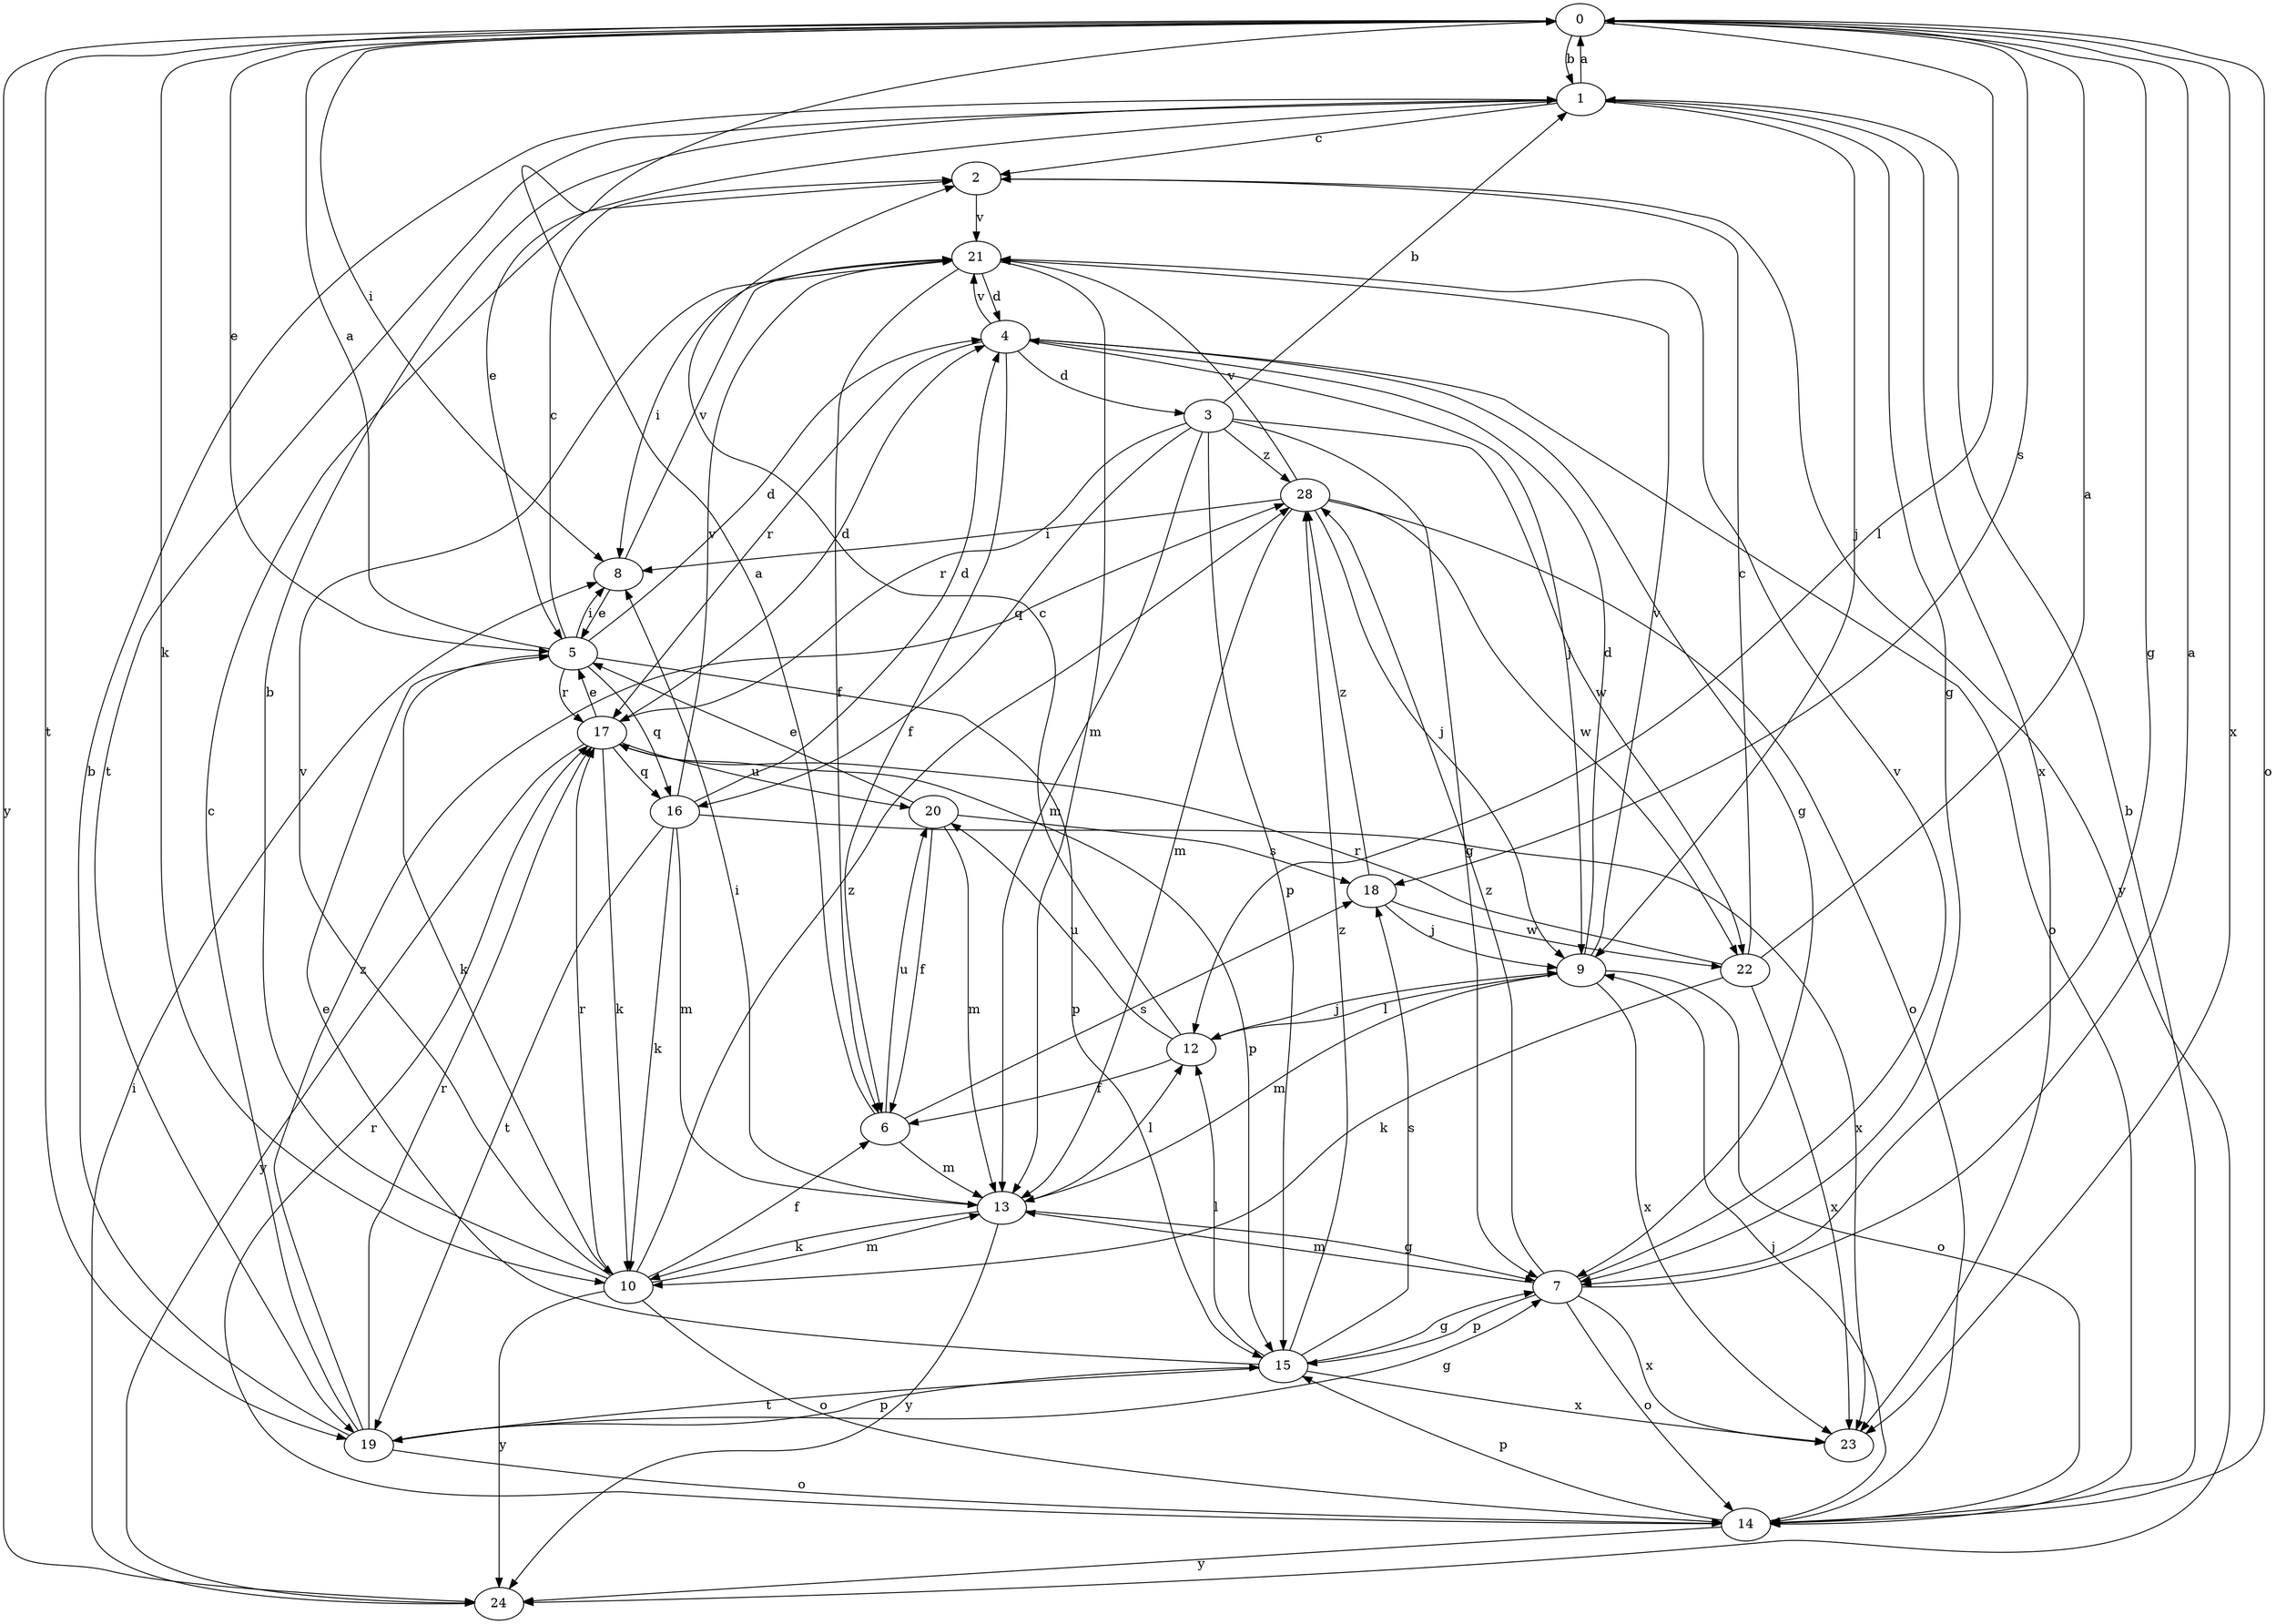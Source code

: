 strict digraph  {
0;
1;
2;
3;
4;
5;
6;
7;
8;
9;
10;
12;
13;
14;
15;
16;
17;
18;
19;
20;
21;
22;
23;
24;
28;
0 -> 1  [label=b];
0 -> 5  [label=e];
0 -> 7  [label=g];
0 -> 8  [label=i];
0 -> 10  [label=k];
0 -> 12  [label=l];
0 -> 14  [label=o];
0 -> 18  [label=s];
0 -> 19  [label=t];
0 -> 23  [label=x];
0 -> 24  [label=y];
1 -> 0  [label=a];
1 -> 2  [label=c];
1 -> 5  [label=e];
1 -> 7  [label=g];
1 -> 9  [label=j];
1 -> 19  [label=t];
1 -> 23  [label=x];
2 -> 21  [label=v];
2 -> 24  [label=y];
3 -> 1  [label=b];
3 -> 7  [label=g];
3 -> 13  [label=m];
3 -> 15  [label=p];
3 -> 16  [label=q];
3 -> 17  [label=r];
3 -> 22  [label=w];
3 -> 28  [label=z];
4 -> 3  [label=d];
4 -> 6  [label=f];
4 -> 7  [label=g];
4 -> 9  [label=j];
4 -> 14  [label=o];
4 -> 17  [label=r];
4 -> 21  [label=v];
5 -> 0  [label=a];
5 -> 2  [label=c];
5 -> 4  [label=d];
5 -> 8  [label=i];
5 -> 10  [label=k];
5 -> 15  [label=p];
5 -> 16  [label=q];
5 -> 17  [label=r];
6 -> 0  [label=a];
6 -> 13  [label=m];
6 -> 18  [label=s];
6 -> 20  [label=u];
7 -> 0  [label=a];
7 -> 13  [label=m];
7 -> 14  [label=o];
7 -> 15  [label=p];
7 -> 21  [label=v];
7 -> 23  [label=x];
7 -> 28  [label=z];
8 -> 5  [label=e];
8 -> 21  [label=v];
9 -> 4  [label=d];
9 -> 12  [label=l];
9 -> 13  [label=m];
9 -> 14  [label=o];
9 -> 21  [label=v];
9 -> 23  [label=x];
10 -> 1  [label=b];
10 -> 6  [label=f];
10 -> 13  [label=m];
10 -> 14  [label=o];
10 -> 17  [label=r];
10 -> 21  [label=v];
10 -> 24  [label=y];
10 -> 28  [label=z];
12 -> 2  [label=c];
12 -> 6  [label=f];
12 -> 9  [label=j];
12 -> 20  [label=u];
13 -> 7  [label=g];
13 -> 8  [label=i];
13 -> 10  [label=k];
13 -> 12  [label=l];
13 -> 24  [label=y];
14 -> 1  [label=b];
14 -> 9  [label=j];
14 -> 15  [label=p];
14 -> 17  [label=r];
14 -> 24  [label=y];
15 -> 5  [label=e];
15 -> 7  [label=g];
15 -> 12  [label=l];
15 -> 18  [label=s];
15 -> 19  [label=t];
15 -> 23  [label=x];
15 -> 28  [label=z];
16 -> 4  [label=d];
16 -> 10  [label=k];
16 -> 13  [label=m];
16 -> 19  [label=t];
16 -> 21  [label=v];
16 -> 23  [label=x];
17 -> 4  [label=d];
17 -> 5  [label=e];
17 -> 10  [label=k];
17 -> 15  [label=p];
17 -> 16  [label=q];
17 -> 20  [label=u];
17 -> 24  [label=y];
18 -> 9  [label=j];
18 -> 22  [label=w];
18 -> 28  [label=z];
19 -> 1  [label=b];
19 -> 2  [label=c];
19 -> 7  [label=g];
19 -> 14  [label=o];
19 -> 15  [label=p];
19 -> 17  [label=r];
19 -> 28  [label=z];
20 -> 5  [label=e];
20 -> 6  [label=f];
20 -> 13  [label=m];
20 -> 18  [label=s];
21 -> 4  [label=d];
21 -> 6  [label=f];
21 -> 8  [label=i];
21 -> 13  [label=m];
22 -> 0  [label=a];
22 -> 2  [label=c];
22 -> 10  [label=k];
22 -> 17  [label=r];
22 -> 23  [label=x];
24 -> 8  [label=i];
28 -> 8  [label=i];
28 -> 9  [label=j];
28 -> 13  [label=m];
28 -> 14  [label=o];
28 -> 21  [label=v];
28 -> 22  [label=w];
}
